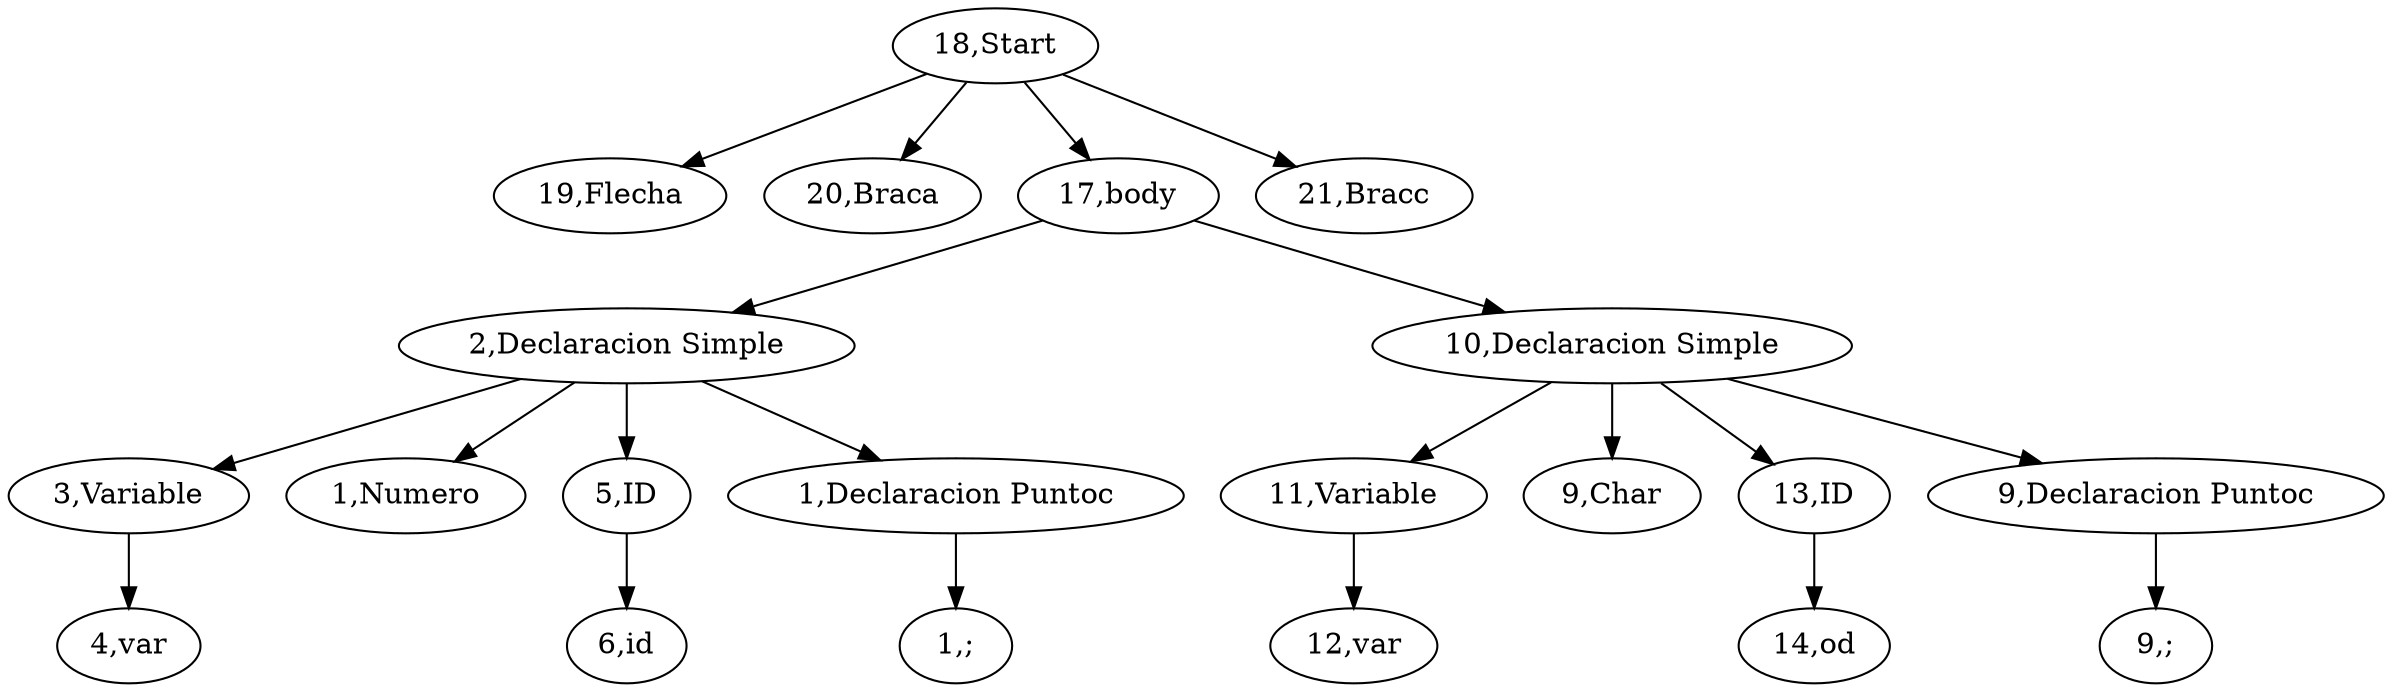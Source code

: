 digraph {
"18,Start" -> "19,Flecha";
"18,Start" -> "20,Braca";
"18,Start" -> "17,body";
"17,body" -> "2,Declaracion Simple";
"2,Declaracion Simple" -> "3,Variable";
"3,Variable" -> "4,var";
"2,Declaracion Simple" -> "1,Numero";
"2,Declaracion Simple" -> "5,ID";
"5,ID" -> "6,id";
"2,Declaracion Simple" -> "1,Declaracion Puntoc";
"1,Declaracion Puntoc" -> "1,;";
"17,body" -> "10,Declaracion Simple";
"10,Declaracion Simple" -> "11,Variable";
"11,Variable" -> "12,var";
"10,Declaracion Simple" -> "9,Char";
"10,Declaracion Simple" -> "13,ID";
"13,ID" -> "14,od";
"10,Declaracion Simple" -> "9,Declaracion Puntoc";
"9,Declaracion Puntoc" -> "9,;";
"18,Start" -> "21,Bracc";

}